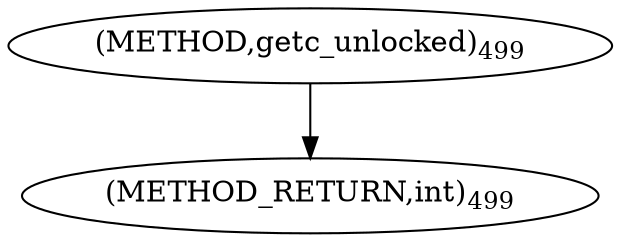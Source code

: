 digraph "getc_unlocked" {  
"30229" [label = <(METHOD,getc_unlocked)<SUB>499</SUB>> ]
"30231" [label = <(METHOD_RETURN,int)<SUB>499</SUB>> ]
  "30229" -> "30231" 
}
